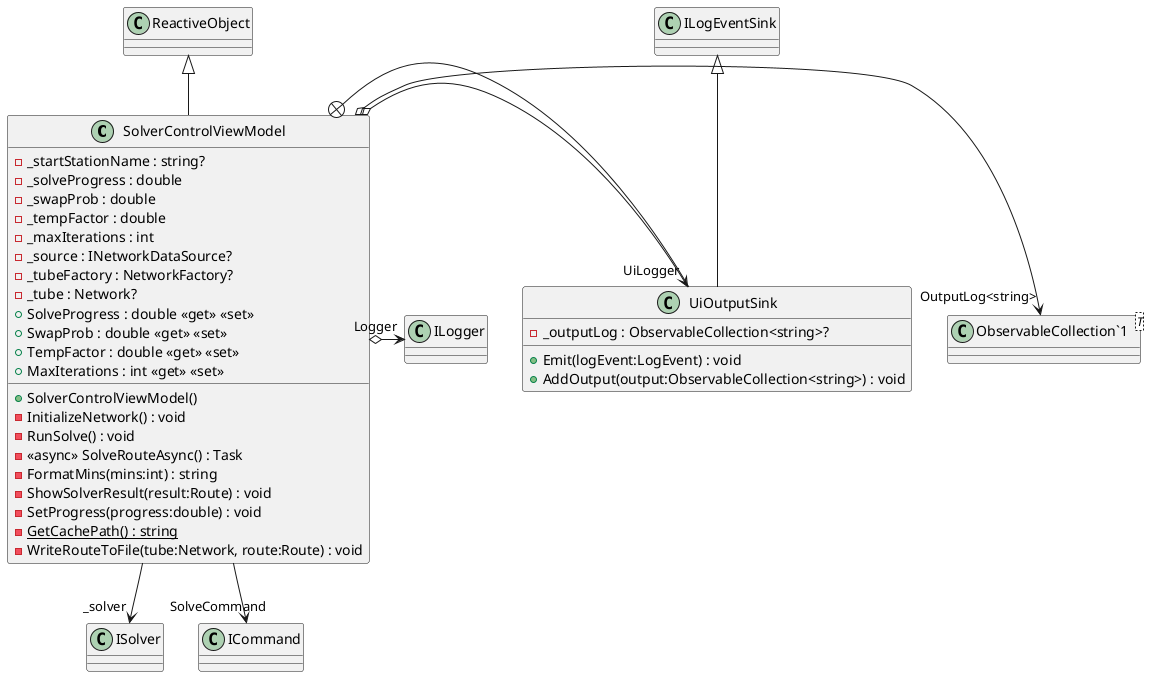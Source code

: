 @startuml
class SolverControlViewModel {
    - _startStationName : string?
    - _solveProgress : double
    - _swapProb : double
    - _tempFactor : double
    - _maxIterations : int
    - _source : INetworkDataSource?
    - _tubeFactory : NetworkFactory?
    - _tube : Network?
    + SolveProgress : double <<get>> <<set>>
    + SwapProb : double <<get>> <<set>>
    + TempFactor : double <<get>> <<set>>
    + MaxIterations : int <<get>> <<set>>
    + SolverControlViewModel()
    - InitializeNetwork() : void
    - RunSolve() : void
    - <<async>> SolveRouteAsync() : Task
    - FormatMins(mins:int) : string
    - ShowSolverResult(result:Route) : void
    - SetProgress(progress:double) : void
    - {static} GetCachePath() : string
    - WriteRouteToFile(tube:Network, route:Route) : void
}
class "ObservableCollection`1"<T> {
}
class UiOutputSink {
    - _outputLog : ObservableCollection<string>?
    + Emit(logEvent:LogEvent) : void
    + AddOutput(output:ObservableCollection<string>) : void
}
ReactiveObject <|-- SolverControlViewModel
SolverControlViewModel --> "_solver" ISolver
SolverControlViewModel --> "SolveCommand" ICommand
SolverControlViewModel o-> "OutputLog<string>" "ObservableCollection`1"
SolverControlViewModel o-> "UiLogger" UiOutputSink
SolverControlViewModel o-> "Logger" ILogger
SolverControlViewModel +-- UiOutputSink
ILogEventSink <|-- UiOutputSink
@enduml
